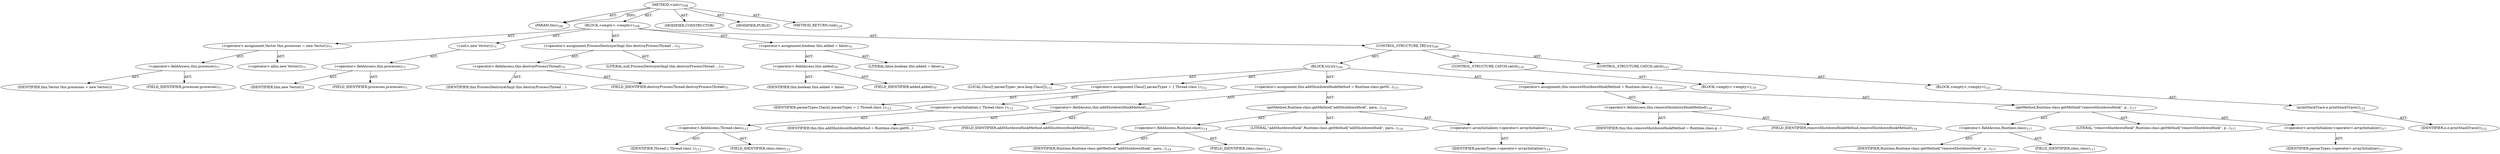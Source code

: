 digraph "&lt;init&gt;" {  
"111669149699" [label = <(METHOD,&lt;init&gt;)<SUB>108</SUB>> ]
"115964116999" [label = <(PARAM,this)<SUB>108</SUB>> ]
"25769803780" [label = <(BLOCK,&lt;empty&gt;,&lt;empty&gt;)<SUB>108</SUB>> ]
"30064771081" [label = <(&lt;operator&gt;.assignment,Vector this.processes = new Vector())<SUB>71</SUB>> ]
"30064771082" [label = <(&lt;operator&gt;.fieldAccess,this.processes)<SUB>71</SUB>> ]
"68719476746" [label = <(IDENTIFIER,this,Vector this.processes = new Vector())> ]
"55834574852" [label = <(FIELD_IDENTIFIER,processes,processes)<SUB>71</SUB>> ]
"30064771083" [label = <(&lt;operator&gt;.alloc,new Vector())<SUB>71</SUB>> ]
"30064771084" [label = <(&lt;init&gt;,new Vector())<SUB>71</SUB>> ]
"30064771085" [label = <(&lt;operator&gt;.fieldAccess,this.processes)<SUB>71</SUB>> ]
"68719476747" [label = <(IDENTIFIER,this,new Vector())> ]
"55834574853" [label = <(FIELD_IDENTIFIER,processes,processes)<SUB>71</SUB>> ]
"30064771086" [label = <(&lt;operator&gt;.assignment,ProcessDestroyerImpl this.destroyProcessThread ...)<SUB>75</SUB>> ]
"30064771087" [label = <(&lt;operator&gt;.fieldAccess,this.destroyProcessThread)<SUB>75</SUB>> ]
"68719476748" [label = <(IDENTIFIER,this,ProcessDestroyerImpl this.destroyProcessThread ...)> ]
"55834574854" [label = <(FIELD_IDENTIFIER,destroyProcessThread,destroyProcessThread)<SUB>75</SUB>> ]
"90194313218" [label = <(LITERAL,null,ProcessDestroyerImpl this.destroyProcessThread ...)<SUB>75</SUB>> ]
"30064771088" [label = <(&lt;operator&gt;.assignment,boolean this.added = false)<SUB>79</SUB>> ]
"30064771089" [label = <(&lt;operator&gt;.fieldAccess,this.added)<SUB>79</SUB>> ]
"68719476749" [label = <(IDENTIFIER,this,boolean this.added = false)> ]
"55834574855" [label = <(FIELD_IDENTIFIER,added,added)<SUB>79</SUB>> ]
"90194313219" [label = <(LITERAL,false,boolean this.added = false)<SUB>79</SUB>> ]
"47244640257" [label = <(CONTROL_STRUCTURE,TRY,try)<SUB>109</SUB>> ]
"25769803781" [label = <(BLOCK,try,try)<SUB>109</SUB>> ]
"94489280512" [label = <(LOCAL,Class[] paramTypes: java.lang.Class[])<SUB>112</SUB>> ]
"30064771090" [label = <(&lt;operator&gt;.assignment,Class[] paramTypes = { Thread.class })<SUB>112</SUB>> ]
"68719476750" [label = <(IDENTIFIER,paramTypes,Class[] paramTypes = { Thread.class })<SUB>112</SUB>> ]
"30064771091" [label = <(&lt;operator&gt;.arrayInitializer,{ Thread.class })<SUB>112</SUB>> ]
"30064771092" [label = <(&lt;operator&gt;.fieldAccess,Thread.class)<SUB>112</SUB>> ]
"68719476751" [label = <(IDENTIFIER,Thread,{ Thread.class })<SUB>112</SUB>> ]
"55834574856" [label = <(FIELD_IDENTIFIER,class,class)<SUB>112</SUB>> ]
"30064771093" [label = <(&lt;operator&gt;.assignment,this.addShutdownHookMethod = Runtime.class.getM...)<SUB>113</SUB>> ]
"30064771094" [label = <(&lt;operator&gt;.fieldAccess,this.addShutdownHookMethod)<SUB>113</SUB>> ]
"68719476752" [label = <(IDENTIFIER,this,this.addShutdownHookMethod = Runtime.class.getM...)> ]
"55834574857" [label = <(FIELD_IDENTIFIER,addShutdownHookMethod,addShutdownHookMethod)<SUB>113</SUB>> ]
"30064771095" [label = <(getMethod,Runtime.class.getMethod(&quot;addShutdownHook&quot;, para...)<SUB>114</SUB>> ]
"30064771096" [label = <(&lt;operator&gt;.fieldAccess,Runtime.class)<SUB>114</SUB>> ]
"68719476753" [label = <(IDENTIFIER,Runtime,Runtime.class.getMethod(&quot;addShutdownHook&quot;, para...)<SUB>114</SUB>> ]
"55834574858" [label = <(FIELD_IDENTIFIER,class,class)<SUB>114</SUB>> ]
"90194313220" [label = <(LITERAL,&quot;addShutdownHook&quot;,Runtime.class.getMethod(&quot;addShutdownHook&quot;, para...)<SUB>114</SUB>> ]
"30064771097" [label = <(&lt;operator&gt;.arrayInitializer,&lt;operator&gt;.arrayInitializer)<SUB>114</SUB>> ]
"68719476754" [label = <(IDENTIFIER,paramTypes,&lt;operator&gt;.arrayInitializer)<SUB>114</SUB>> ]
"30064771098" [label = <(&lt;operator&gt;.assignment,this.removeShutdownHookMethod = Runtime.class.g...)<SUB>116</SUB>> ]
"30064771099" [label = <(&lt;operator&gt;.fieldAccess,this.removeShutdownHookMethod)<SUB>116</SUB>> ]
"68719476755" [label = <(IDENTIFIER,this,this.removeShutdownHookMethod = Runtime.class.g...)> ]
"55834574859" [label = <(FIELD_IDENTIFIER,removeShutdownHookMethod,removeShutdownHookMethod)<SUB>116</SUB>> ]
"30064771100" [label = <(getMethod,Runtime.class.getMethod(&quot;removeShutdownHook&quot;, p...)<SUB>117</SUB>> ]
"30064771101" [label = <(&lt;operator&gt;.fieldAccess,Runtime.class)<SUB>117</SUB>> ]
"68719476756" [label = <(IDENTIFIER,Runtime,Runtime.class.getMethod(&quot;removeShutdownHook&quot;, p...)<SUB>117</SUB>> ]
"55834574860" [label = <(FIELD_IDENTIFIER,class,class)<SUB>117</SUB>> ]
"90194313221" [label = <(LITERAL,&quot;removeShutdownHook&quot;,Runtime.class.getMethod(&quot;removeShutdownHook&quot;, p...)<SUB>117</SUB>> ]
"30064771102" [label = <(&lt;operator&gt;.arrayInitializer,&lt;operator&gt;.arrayInitializer)<SUB>117</SUB>> ]
"68719476757" [label = <(IDENTIFIER,paramTypes,&lt;operator&gt;.arrayInitializer)<SUB>117</SUB>> ]
"47244640258" [label = <(CONTROL_STRUCTURE,CATCH,catch)<SUB>119</SUB>> ]
"25769803782" [label = <(BLOCK,&lt;empty&gt;,&lt;empty&gt;)<SUB>119</SUB>> ]
"47244640259" [label = <(CONTROL_STRUCTURE,CATCH,catch)<SUB>121</SUB>> ]
"25769803783" [label = <(BLOCK,&lt;empty&gt;,&lt;empty&gt;)<SUB>121</SUB>> ]
"30064771103" [label = <(printStackTrace,e.printStackTrace())<SUB>122</SUB>> ]
"68719476758" [label = <(IDENTIFIER,e,e.printStackTrace())<SUB>122</SUB>> ]
"133143986189" [label = <(MODIFIER,CONSTRUCTOR)> ]
"133143986190" [label = <(MODIFIER,PUBLIC)> ]
"128849018883" [label = <(METHOD_RETURN,void)<SUB>124</SUB>> ]
  "111669149699" -> "115964116999"  [ label = "AST: "] 
  "111669149699" -> "25769803780"  [ label = "AST: "] 
  "111669149699" -> "133143986189"  [ label = "AST: "] 
  "111669149699" -> "133143986190"  [ label = "AST: "] 
  "111669149699" -> "128849018883"  [ label = "AST: "] 
  "25769803780" -> "30064771081"  [ label = "AST: "] 
  "25769803780" -> "30064771084"  [ label = "AST: "] 
  "25769803780" -> "30064771086"  [ label = "AST: "] 
  "25769803780" -> "30064771088"  [ label = "AST: "] 
  "25769803780" -> "47244640257"  [ label = "AST: "] 
  "30064771081" -> "30064771082"  [ label = "AST: "] 
  "30064771081" -> "30064771083"  [ label = "AST: "] 
  "30064771082" -> "68719476746"  [ label = "AST: "] 
  "30064771082" -> "55834574852"  [ label = "AST: "] 
  "30064771084" -> "30064771085"  [ label = "AST: "] 
  "30064771085" -> "68719476747"  [ label = "AST: "] 
  "30064771085" -> "55834574853"  [ label = "AST: "] 
  "30064771086" -> "30064771087"  [ label = "AST: "] 
  "30064771086" -> "90194313218"  [ label = "AST: "] 
  "30064771087" -> "68719476748"  [ label = "AST: "] 
  "30064771087" -> "55834574854"  [ label = "AST: "] 
  "30064771088" -> "30064771089"  [ label = "AST: "] 
  "30064771088" -> "90194313219"  [ label = "AST: "] 
  "30064771089" -> "68719476749"  [ label = "AST: "] 
  "30064771089" -> "55834574855"  [ label = "AST: "] 
  "47244640257" -> "25769803781"  [ label = "AST: "] 
  "47244640257" -> "47244640258"  [ label = "AST: "] 
  "47244640257" -> "47244640259"  [ label = "AST: "] 
  "25769803781" -> "94489280512"  [ label = "AST: "] 
  "25769803781" -> "30064771090"  [ label = "AST: "] 
  "25769803781" -> "30064771093"  [ label = "AST: "] 
  "25769803781" -> "30064771098"  [ label = "AST: "] 
  "30064771090" -> "68719476750"  [ label = "AST: "] 
  "30064771090" -> "30064771091"  [ label = "AST: "] 
  "30064771091" -> "30064771092"  [ label = "AST: "] 
  "30064771092" -> "68719476751"  [ label = "AST: "] 
  "30064771092" -> "55834574856"  [ label = "AST: "] 
  "30064771093" -> "30064771094"  [ label = "AST: "] 
  "30064771093" -> "30064771095"  [ label = "AST: "] 
  "30064771094" -> "68719476752"  [ label = "AST: "] 
  "30064771094" -> "55834574857"  [ label = "AST: "] 
  "30064771095" -> "30064771096"  [ label = "AST: "] 
  "30064771095" -> "90194313220"  [ label = "AST: "] 
  "30064771095" -> "30064771097"  [ label = "AST: "] 
  "30064771096" -> "68719476753"  [ label = "AST: "] 
  "30064771096" -> "55834574858"  [ label = "AST: "] 
  "30064771097" -> "68719476754"  [ label = "AST: "] 
  "30064771098" -> "30064771099"  [ label = "AST: "] 
  "30064771098" -> "30064771100"  [ label = "AST: "] 
  "30064771099" -> "68719476755"  [ label = "AST: "] 
  "30064771099" -> "55834574859"  [ label = "AST: "] 
  "30064771100" -> "30064771101"  [ label = "AST: "] 
  "30064771100" -> "90194313221"  [ label = "AST: "] 
  "30064771100" -> "30064771102"  [ label = "AST: "] 
  "30064771101" -> "68719476756"  [ label = "AST: "] 
  "30064771101" -> "55834574860"  [ label = "AST: "] 
  "30064771102" -> "68719476757"  [ label = "AST: "] 
  "47244640258" -> "25769803782"  [ label = "AST: "] 
  "47244640259" -> "25769803783"  [ label = "AST: "] 
  "25769803783" -> "30064771103"  [ label = "AST: "] 
  "30064771103" -> "68719476758"  [ label = "AST: "] 
  "111669149699" -> "115964116999"  [ label = "DDG: "] 
}
